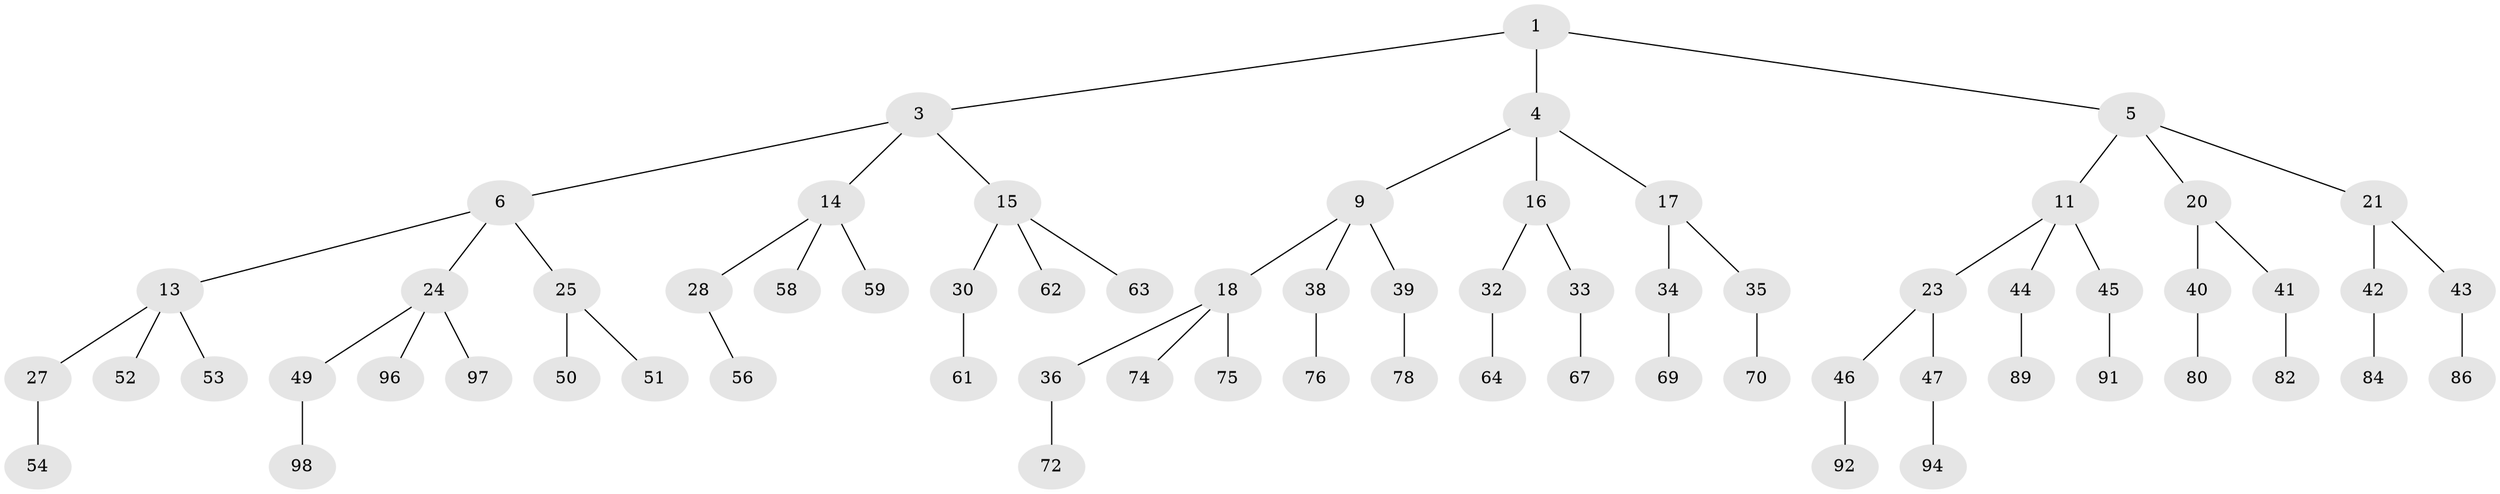 // original degree distribution, {2: 0.02, 3: 0.48, 1: 0.5}
// Generated by graph-tools (version 1.1) at 2025/38/02/21/25 10:38:56]
// undirected, 68 vertices, 67 edges
graph export_dot {
graph [start="1"]
  node [color=gray90,style=filled];
  1 [super="+2"];
  3 [latent=1,super="+7"];
  4 [latent=0.5,super="+8"];
  5 [latent=0.5,super="+10"];
  6 [latent=0.5,super="+12"];
  9 [latent=0.333333,super="+19"];
  11 [latent=0.333333,super="+22"];
  13 [latent=0.333333,super="+26"];
  14 [latent=0.333333,super="+29"];
  15 [latent=0.333333,super="+31"];
  16 [latent=0.25];
  17 [latent=0.25];
  18 [latent=0.25,super="+37"];
  20 [latent=0.25];
  21 [latent=0.25];
  23 [latent=0.25];
  24 [latent=0.25,super="+48"];
  25 [latent=0.25];
  27 [latent=0.25,super="+55"];
  28 [latent=0.25,super="+57"];
  30 [latent=0.25,super="+60"];
  32 [latent=0.2,super="+65"];
  33 [latent=0.2,super="+66"];
  34 [latent=0.2,super="+68"];
  35 [latent=0.2,super="+71"];
  36 [latent=0.2,super="+73"];
  38 [latent=0.2,super="+77"];
  39 [latent=0.2,super="+79"];
  40 [latent=0.2,super="+81"];
  41 [latent=0.2,super="+83"];
  42 [latent=0.2,super="+85"];
  43 [latent=0.2,super="+87"];
  44 [latent=0.2,super="+88"];
  45 [latent=0.2,super="+90"];
  46 [latent=0.2,super="+93"];
  47 [latent=0.2,super="+95"];
  49 [latent=0.2,super="+99"];
  50 [latent=0.2,super="+100"];
  51 [latent=0.2];
  52 [latent=0.2];
  53 [latent=0.2];
  54 [latent=0.2];
  56 [latent=0.2];
  58 [latent=0.2];
  59 [latent=0.2];
  61 [latent=0.2];
  62 [latent=0.2];
  63 [latent=0.2];
  64 [latent=0.166667];
  67 [latent=0.166667];
  69 [latent=0.166667];
  70 [latent=0.166667];
  72 [latent=0.166667];
  74 [latent=0.166667];
  75 [latent=0.166667];
  76 [latent=0.166667];
  78 [latent=0.166667];
  80 [latent=0.166667];
  82 [latent=0.166667];
  84 [latent=0.166667];
  86 [latent=0.166667];
  89 [latent=0.166667];
  91 [latent=0.166667];
  92 [latent=0.166667];
  94 [latent=0.166667];
  96 [latent=0.166667];
  97 [latent=0.166667];
  98 [latent=0.166667];
  1 -- 3;
  1 -- 4;
  1 -- 5;
  3 -- 6;
  3 -- 14;
  3 -- 15;
  4 -- 9;
  4 -- 16;
  4 -- 17;
  5 -- 11;
  5 -- 21;
  5 -- 20;
  6 -- 13;
  6 -- 24;
  6 -- 25;
  9 -- 18;
  9 -- 38;
  9 -- 39;
  11 -- 23;
  11 -- 44;
  11 -- 45;
  13 -- 27;
  13 -- 53;
  13 -- 52;
  14 -- 28;
  14 -- 58;
  14 -- 59;
  15 -- 30;
  15 -- 63;
  15 -- 62;
  16 -- 32;
  16 -- 33;
  17 -- 34;
  17 -- 35;
  18 -- 36;
  18 -- 75;
  18 -- 74;
  20 -- 40;
  20 -- 41;
  21 -- 42;
  21 -- 43;
  23 -- 46;
  23 -- 47;
  24 -- 49;
  24 -- 97;
  24 -- 96;
  25 -- 50;
  25 -- 51;
  27 -- 54;
  28 -- 56;
  30 -- 61;
  32 -- 64;
  33 -- 67;
  34 -- 69;
  35 -- 70;
  36 -- 72;
  38 -- 76;
  39 -- 78;
  40 -- 80;
  41 -- 82;
  42 -- 84;
  43 -- 86;
  44 -- 89;
  45 -- 91;
  46 -- 92;
  47 -- 94;
  49 -- 98;
}
